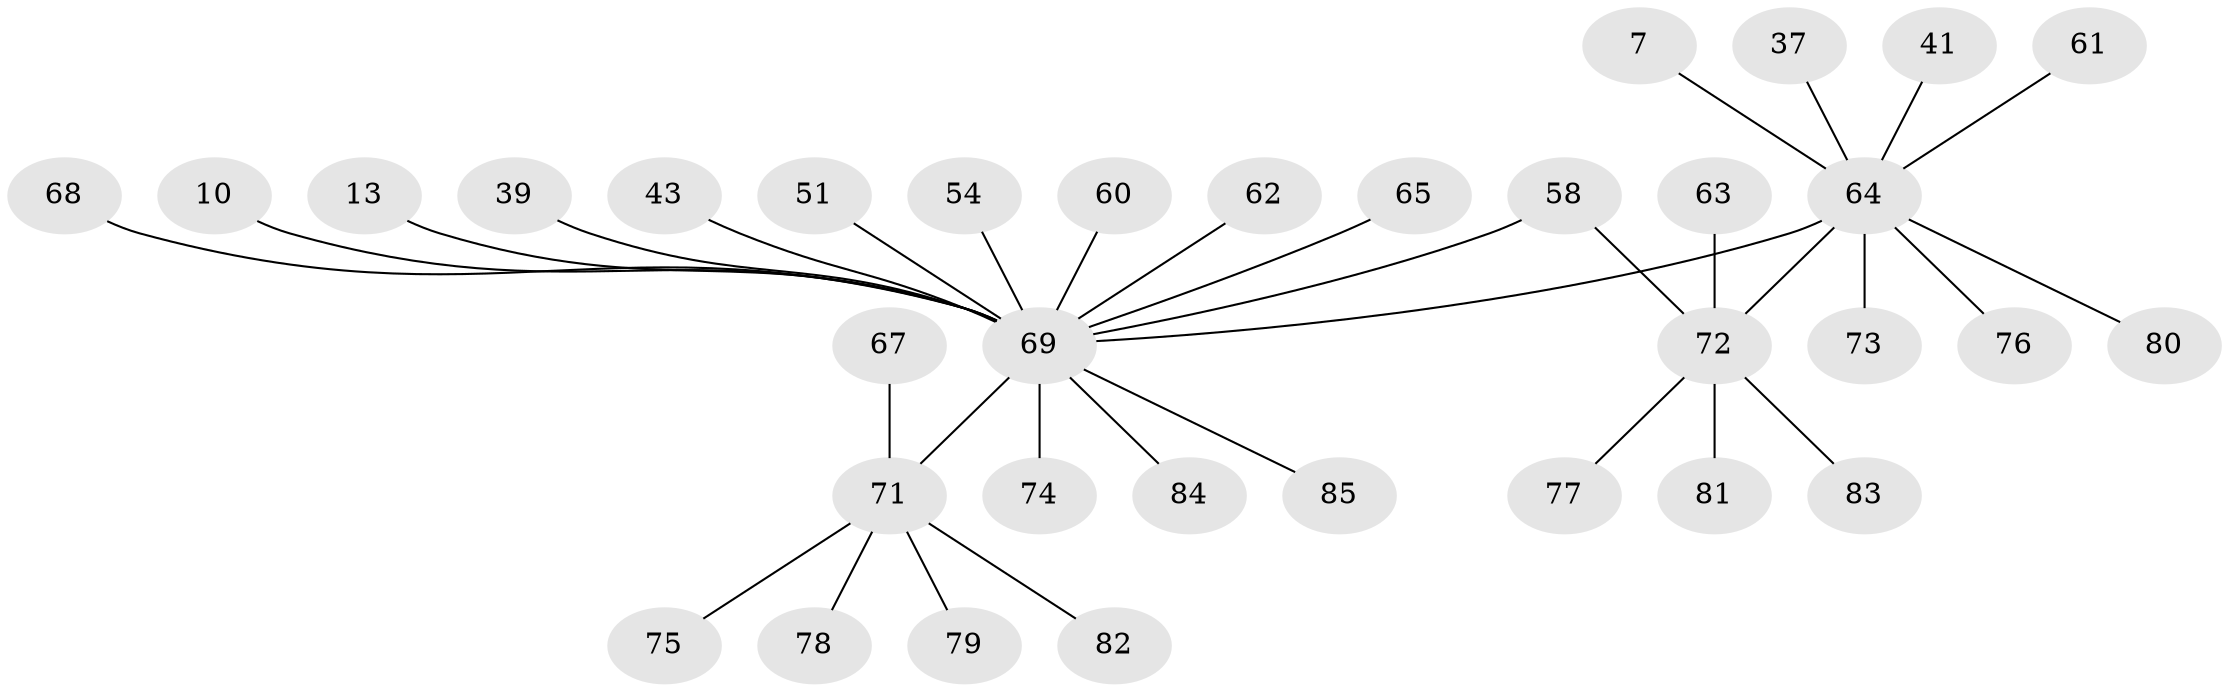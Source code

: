 // original degree distribution, {4: 0.058823529411764705, 12: 0.011764705882352941, 10: 0.023529411764705882, 2: 0.25882352941176473, 15: 0.011764705882352941, 1: 0.5882352941176471, 6: 0.011764705882352941, 3: 0.023529411764705882, 5: 0.011764705882352941}
// Generated by graph-tools (version 1.1) at 2025/50/03/04/25 21:50:21]
// undirected, 34 vertices, 34 edges
graph export_dot {
graph [start="1"]
  node [color=gray90,style=filled];
  7;
  10;
  13;
  37;
  39;
  41 [super="+19"];
  43 [super="+30"];
  51;
  54;
  58;
  60;
  61;
  62;
  63;
  64 [super="+2"];
  65;
  67;
  68;
  69 [super="+5+17+33+44+50+66+6"];
  71 [super="+35+27+36+42+59"];
  72 [super="+47+49+55"];
  73 [super="+53+70"];
  74 [super="+48"];
  75;
  76 [super="+34"];
  77;
  78;
  79;
  80;
  81 [super="+52"];
  82;
  83 [super="+57"];
  84 [super="+26"];
  85;
  7 -- 64;
  10 -- 69;
  13 -- 69;
  37 -- 64;
  39 -- 69;
  41 -- 64;
  43 -- 69;
  51 -- 69;
  54 -- 69;
  58 -- 69;
  58 -- 72;
  60 -- 69;
  61 -- 64;
  62 -- 69;
  63 -- 72;
  64 -- 72 [weight=2];
  64 -- 80;
  64 -- 69 [weight=3];
  64 -- 76;
  64 -- 73;
  65 -- 69;
  67 -- 71;
  68 -- 69;
  69 -- 85;
  69 -- 71 [weight=2];
  69 -- 84;
  69 -- 74;
  71 -- 75;
  71 -- 78;
  71 -- 79;
  71 -- 82;
  72 -- 77;
  72 -- 81;
  72 -- 83;
}
